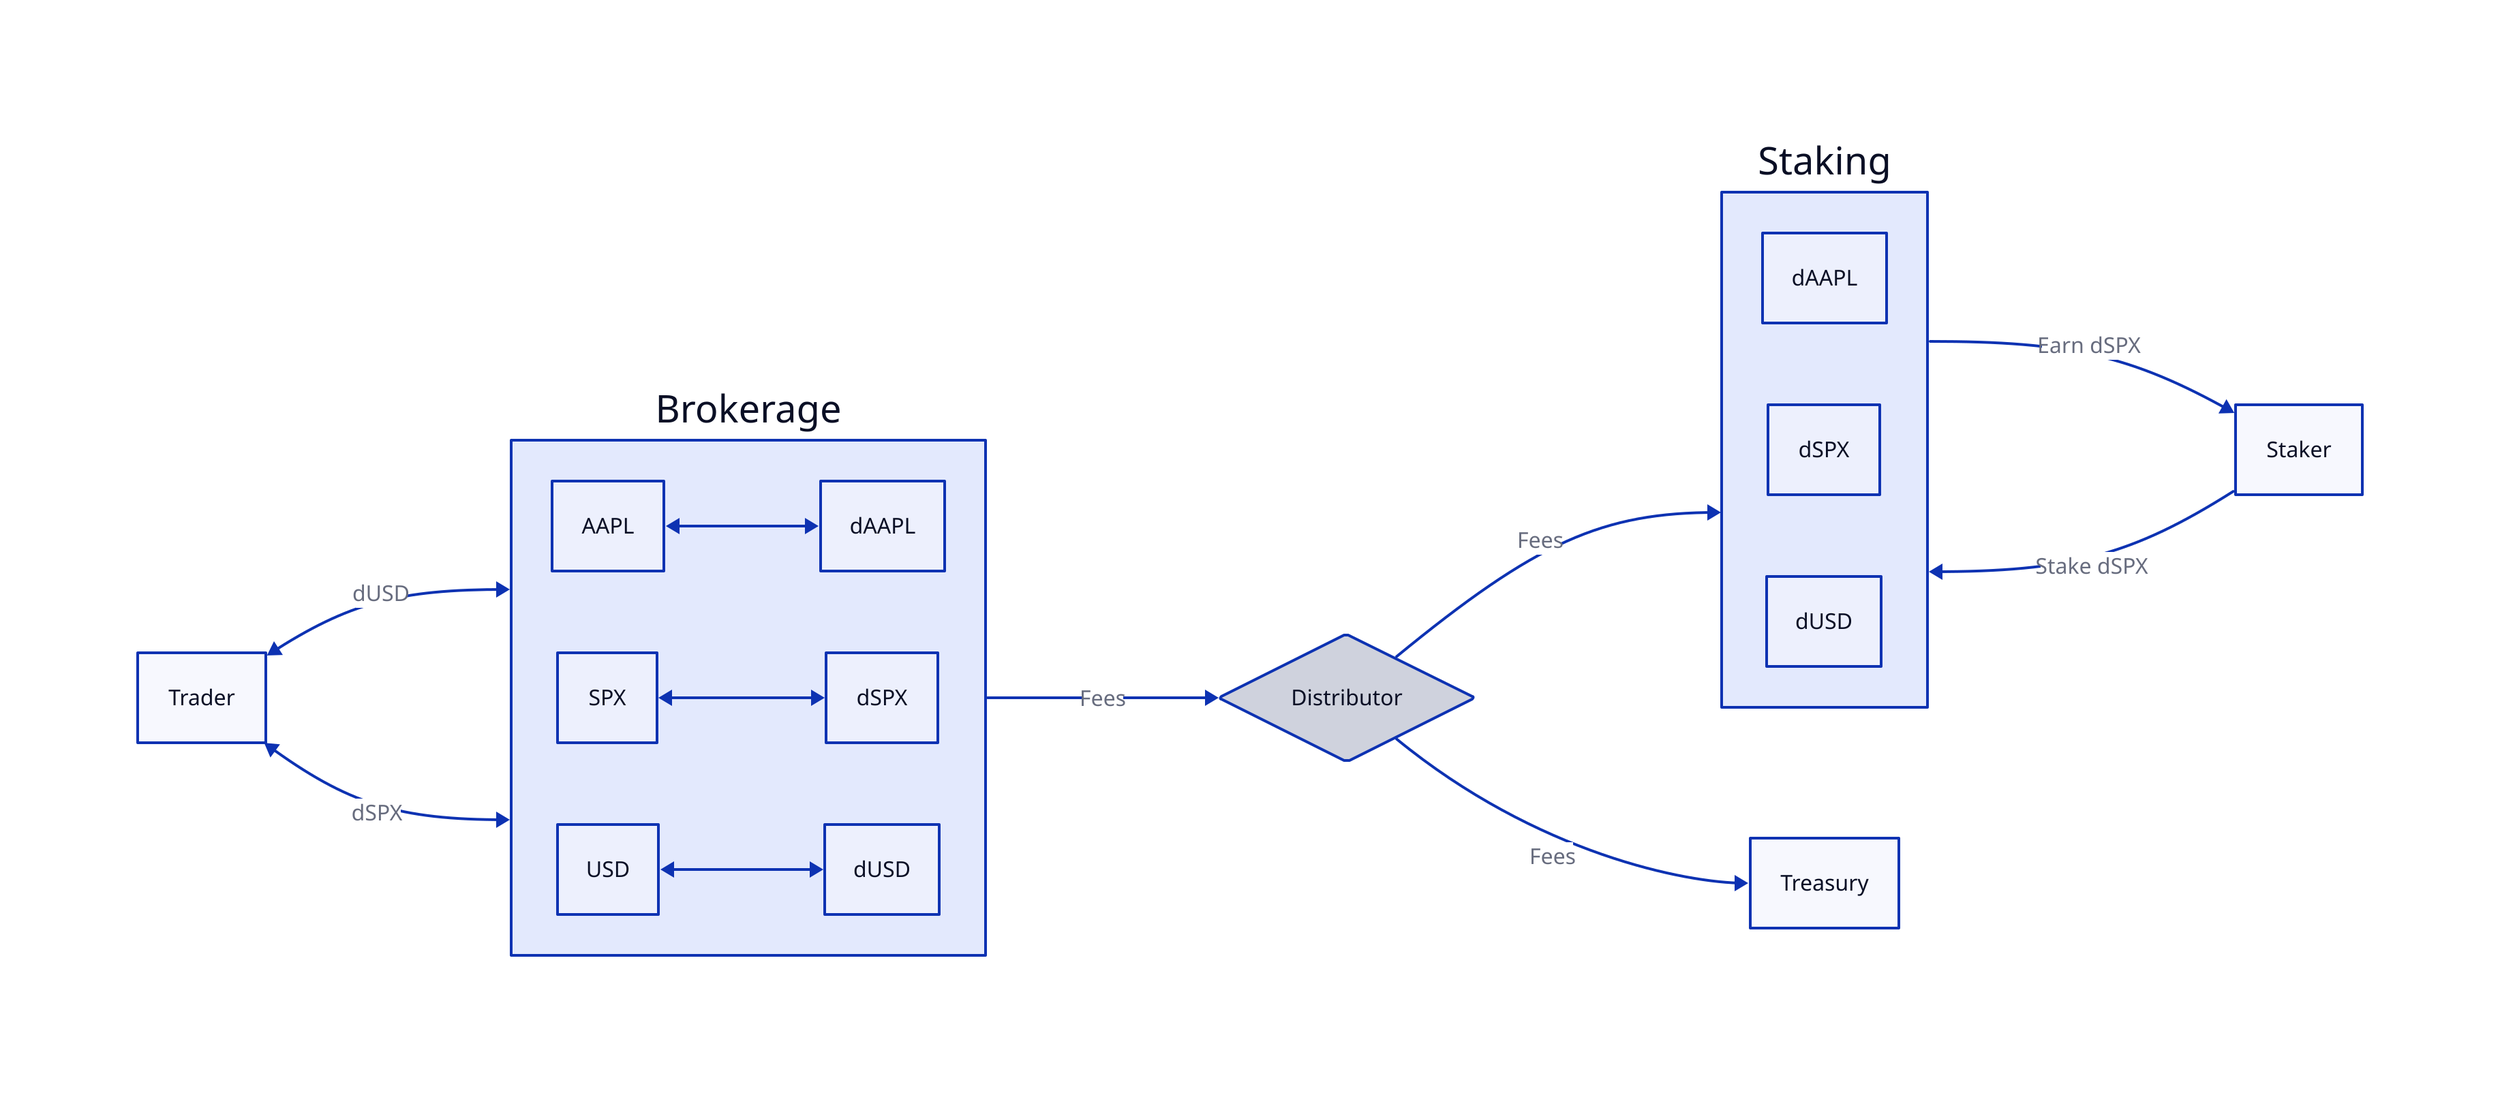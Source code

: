 direction: right

Brokerage: {
  AAPL
  dAAPL
  SPX
  dSPX
  USD
  dUSD
}
Staking: {
  dAAPL
  dSPX
  dUSD
}
Staker
Trader
Distributor
Distributor.shape: diamond
Treasury

Brokerage.AAPL <-> Brokerage.dAAPL
Brokerage.SPX <-> Brokerage.dSPX
Brokerage.USD <-> Brokerage.dUSD

Brokerage -> Distributor: Fees
Distributor -> Staking: Fees
Distributor -> Treasury: Fees

Staker -> Staking: Stake dSPX
Staking -> Staker: Earn dSPX

Trader <-> Brokerage: dUSD
Trader <-> Brokerage: dSPX
